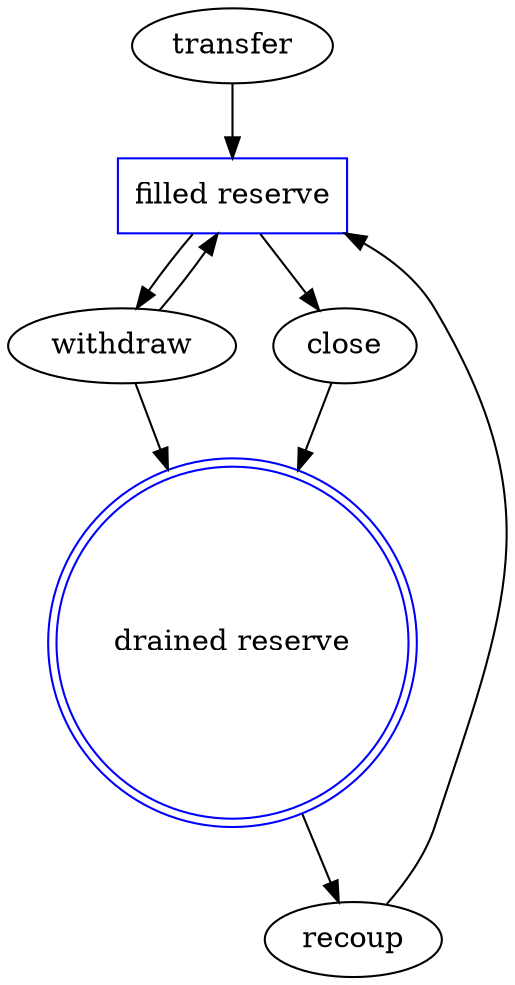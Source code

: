digraph Reserve {

  filled [color=blue, label="filled reserve", shape="box"];
  drained [color=blue, label="drained reserve", shape="doublecircle"];

  transfer->filled;
  recoup->filled;
  filled->withdraw;
  withdraw->drained;
  withdraw->filled;
  filled->close;
  close->drained;
  drained->recoup;
}
